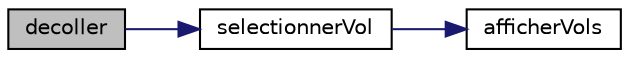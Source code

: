 digraph "decoller"
{
  edge [fontname="Helvetica",fontsize="10",labelfontname="Helvetica",labelfontsize="10"];
  node [fontname="Helvetica",fontsize="10",shape=record];
  rankdir="LR";
  Node20 [label="decoller",height=0.2,width=0.4,color="black", fillcolor="grey75", style="filled", fontcolor="black"];
  Node20 -> Node21 [color="midnightblue",fontsize="10",style="solid",fontname="Helvetica"];
  Node21 [label="selectionnerVol",height=0.2,width=0.4,color="black", fillcolor="white", style="filled",URL="$dd/d76/projet_8c.html#a12653e9c9b27170ffe8611eacdbf4332",tooltip="Permet de sélectionner un vol. "];
  Node21 -> Node22 [color="midnightblue",fontsize="10",style="solid",fontname="Helvetica"];
  Node22 [label="afficherVols",height=0.2,width=0.4,color="black", fillcolor="white", style="filled",URL="$dd/d76/projet_8c.html#a8353acb67d0873be1faa01022fb13f2e",tooltip="Permet d&#39;afficher tous les vols. "];
}
